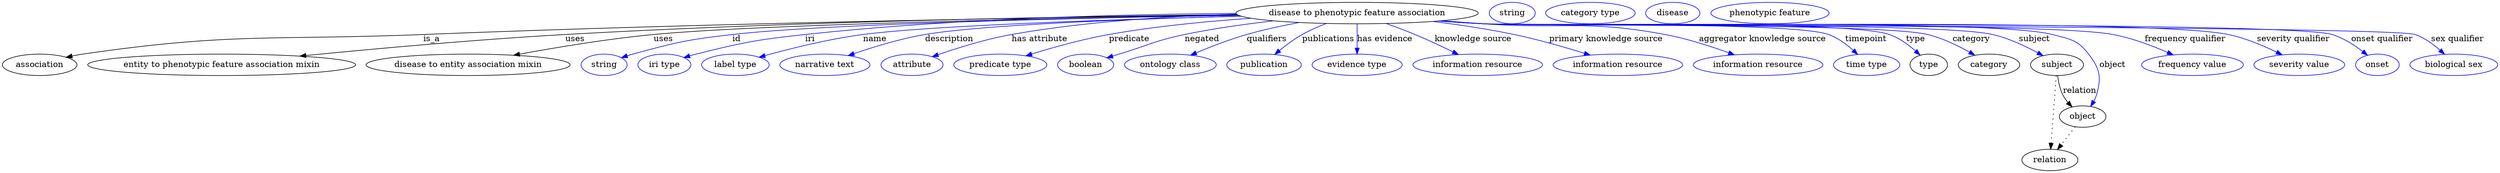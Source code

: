 digraph {
	graph [bb="0,0,4177.8,283"];
	node [label="\N"];
	"disease to phenotypic feature association"	[height=0.5,
		label="disease to phenotypic feature association",
		pos="2267.4,265",
		width=5.6328];
	association	[height=0.5,
		pos="62.394,178",
		width=1.7332];
	"disease to phenotypic feature association" -> association	[label=is_a,
		lp="719.39,221.5",
		pos="e,106.71,190.74 2067.6,261.78 1770.5,257.97 1194.6,248.61 705.39,229 451.4,218.82 385.94,232.68 134.39,196 128.61,195.16 122.61,\
194.08 116.66,192.87"];
	"entity to phenotypic feature association mixin"	[height=0.5,
		pos="367.39,178",
		width=6.2286];
	"disease to phenotypic feature association" -> "entity to phenotypic feature association mixin"	[label=uses,
		lp="958.89,221.5",
		pos="e,498.26,192.64 2066.6,262.46 1806.9,259.61 1340.6,251.55 942.39,229 794.03,220.6 624.59,205.15 508.29,193.64"];
	"disease to entity association mixin"	[height=0.5,
		pos="780.39,178",
		width=4.7482];
	"disease to phenotypic feature association" -> "disease to entity association mixin"	[label=uses,
		lp="1106.9,221.5",
		pos="e,856.79,194.17 2068.9,261.23 1784.2,256.71 1274.1,246.47 1090.4,229 1014.4,221.78 928.88,207.51 866.92,196.05"];
	id	[color=blue,
		height=0.5,
		label=string,
		pos="1007.4,178",
		width=1.0652];
	"disease to phenotypic feature association" -> id	[color=blue,
		label=id,
		lp="1229.4,221.5",
		pos="e,1036.1,189.94 2069.1,261.18 1812.7,256.87 1380.6,247.16 1222.4,229 1147.2,220.37 1128.4,216.02 1055.4,196 1052.2,195.13 1049,194.16 \
1045.8,193.14",
		style=solid];
	iri	[color=blue,
		height=0.5,
		label="iri type",
		pos="1108.4,178",
		width=1.2277];
	"disease to phenotypic feature association" -> iri	[color=blue,
		label=iri,
		lp="1351.4,221.5",
		pos="e,1141,190.2 2064.5,264.55 1876.8,263.1 1590.6,255.95 1343.4,229 1261.7,220.09 1241.1,215.93 1161.4,196 1158,195.14 1154.4,194.18 \
1150.9,193.17",
		style=solid];
	name	[color=blue,
		height=0.5,
		label="label type",
		pos="1227.4,178",
		width=1.5707];
	"disease to phenotypic feature association" -> name	[color=blue,
		label=name,
		lp="1459.4,221.5",
		pos="e,1267.2,190.89 2073,259.82 1867.5,254.68 1557.1,244.67 1439.4,229 1383,221.5 1319.7,205.55 1277,193.67",
		style=solid];
	description	[color=blue,
		height=0.5,
		label="narrative text",
		pos="1377.4,178",
		width=2.0943];
	"disease to phenotypic feature association" -> description	[color=blue,
		label=description,
		lp="1583.9,221.5",
		pos="e,1416,193.56 2072.6,259.93 1893.4,255.21 1641.2,245.83 1543.4,229 1502.9,222.04 1458.5,208.3 1425.8,196.99",
		style=solid];
	"has attribute"	[color=blue,
		height=0.5,
		label=attribute,
		pos="1522.4,178",
		width=1.4443];
	"disease to phenotypic feature association" -> "has attribute"	[color=blue,
		label="has attribute",
		lp="1735.4,221.5",
		pos="e,1556.2,191.7 2065.4,263.25 1953.6,259.98 1812.4,251.12 1688.4,229 1646,221.43 1599.1,206.69 1566,195.16",
		style=solid];
	predicate	[color=blue,
		height=0.5,
		label="predicate type",
		pos="1670.4,178",
		width=2.1665];
	"disease to phenotypic feature association" -> predicate	[color=blue,
		label=predicate,
		lp="1885.4,221.5",
		pos="e,1713,193.2 2089.6,256.32 2015.5,251.24 1928.9,242.84 1851.4,229 1807.4,221.14 1758.6,207.36 1722.8,196.25",
		style=solid];
	negated	[color=blue,
		height=0.5,
		label=boolean,
		pos="1813.4,178",
		width=1.2999];
	"disease to phenotypic feature association" -> negated	[color=blue,
		label=negated,
		lp="2007.4,221.5",
		pos="e,1848.6,189.93 2127.3,251.91 2079.8,246.52 2026.5,239.05 1978.4,229 1928.4,218.56 1917.2,210.87 1868.4,196 1865.1,194.99 1861.7,\
193.95 1858.2,192.9",
		style=solid];
	qualifiers	[color=blue,
		height=0.5,
		label="ontology class",
		pos="1954.4,178",
		width=2.1304];
	"disease to phenotypic feature association" -> qualifiers	[color=blue,
		label=qualifiers,
		lp="2115.9,221.5",
		pos="e,1988.3,194.24 2170.6,249.18 2141.9,243.86 2110.7,237.12 2082.4,229 2053.5,220.71 2022.1,208.5 1997.7,198.21",
		style=solid];
	publications	[color=blue,
		height=0.5,
		label=publication,
		pos="2111.4,178",
		width=1.7332];
	"disease to phenotypic feature association" -> publications	[color=blue,
		label=publications,
		lp="2219.4,221.5",
		pos="e,2129.4,195.45 2216,247.56 2202.4,242.39 2188,236.13 2175.4,229 2162,221.42 2148.3,211.19 2137.1,201.95",
		style=solid];
	"has evidence"	[color=blue,
		height=0.5,
		label="evidence type",
		pos="2267.4,178",
		width=2.0943];
	"disease to phenotypic feature association" -> "has evidence"	[color=blue,
		label="has evidence",
		lp="2313.9,221.5",
		pos="e,2267.4,196.18 2267.4,246.8 2267.4,235.16 2267.4,219.55 2267.4,206.24",
		style=solid];
	"knowledge source"	[color=blue,
		height=0.5,
		label="information resource",
		pos="2469.4,178",
		width=3.015];
	"disease to phenotypic feature association" -> "knowledge source"	[color=blue,
		label="knowledge source",
		lp="2461.9,221.5",
		pos="e,2437.1,195.37 2316.1,247.48 2331.7,241.92 2348.9,235.48 2364.4,229 2385.7,220.11 2408.9,209.19 2428.1,199.83",
		style=solid];
	"primary knowledge source"	[color=blue,
		height=0.5,
		label="information resource",
		pos="2704.4,178",
		width=3.015];
	"disease to phenotypic feature association" -> "primary knowledge source"	[color=blue,
		label="primary knowledge source",
		lp="2684.4,221.5",
		pos="e,2658,194.37 2394.5,250.93 2437.8,245.46 2486.4,238.19 2530.4,229 2570.3,220.66 2614.4,207.94 2648.3,197.41",
		style=solid];
	"aggregator knowledge source"	[color=blue,
		height=0.5,
		label="information resource",
		pos="2939.4,178",
		width=3.015];
	"disease to phenotypic feature association" -> "aggregator knowledge source"	[color=blue,
		label="aggregator knowledge source",
		lp="2946.9,221.5",
		pos="e,2899.7,194.78 2409.9,252.16 2433.1,250.35 2456.9,248.57 2479.4,247 2614.4,237.59 2650.3,253.85 2783.4,229 2820,222.17 2859.9,209.26 \
2890.2,198.27",
		style=solid];
	timepoint	[color=blue,
		height=0.5,
		label="time type",
		pos="3121.4,178",
		width=1.5346];
	"disease to phenotypic feature association" -> timepoint	[color=blue,
		label=timepoint,
		lp="3120.4,221.5",
		pos="e,3106.3,195.37 2406.5,251.87 2430.8,250.03 2455.8,248.31 2479.4,247 2543.5,243.43 2997,250.86 3057.4,229 3072.9,223.39 3087.6,212.46 \
3099,202.25",
		style=solid];
	type	[height=0.5,
		pos="3225.4,178",
		width=0.86659];
	"disease to phenotypic feature association" -> type	[color=blue,
		label=type,
		lp="3203.4,221.5",
		pos="e,3210.8,194.43 2405.9,251.82 2430.4,249.98 2455.6,248.27 2479.4,247 2554.9,242.98 3088.1,254.02 3159.4,229 3175.7,223.28 3191.3,\
211.9 3203.2,201.44",
		style=solid];
	category	[height=0.5,
		pos="3326.4,178",
		width=1.4263];
	"disease to phenotypic feature association" -> category	[color=blue,
		label=category,
		lp="3296.9,221.5",
		pos="e,3302.5,194.24 2405.6,251.8 2430.2,249.95 2455.5,248.25 2479.4,247 2562,242.69 3143,248.5 3223.4,229 3248.2,222.97 3274.1,210.38 \
3293.7,199.34",
		style=solid];
	subject	[height=0.5,
		pos="3440.4,178",
		width=1.2277];
	"disease to phenotypic feature association" -> subject	[color=blue,
		label=subject,
		lp="3402.4,221.5",
		pos="e,3417,193.31 2405,251.78 2429.8,249.92 2455.3,248.22 2479.4,247 2574.1,242.21 3240,250.37 3332.4,229 3359.2,222.79 3387.4,209.5 \
3408.2,198.18",
		style=solid];
	object	[height=0.5,
		pos="3483.4,91",
		width=1.0832];
	"disease to phenotypic feature association" -> object	[color=blue,
		label=object,
		lp="3533.4,178",
		pos="e,3496.8,108.09 2404.7,251.76 2429.6,249.89 2455.2,248.2 2479.4,247 2585.2,241.76 3330,255.96 3432.4,229 3462.2,221.15 3474.6,220.43 \
3493.4,196 3512.4,171.26 3515.3,156.9 3506.4,127 3505.4,123.55 3503.9,120.13 3502.1,116.85",
		style=solid];
	"frequency qualifier"	[color=blue,
		height=0.5,
		label="frequency value",
		pos="3667.4,178",
		width=2.3651];
	"disease to phenotypic feature association" -> "frequency qualifier"	[color=blue,
		label="frequency qualifier",
		lp="3655.4,221.5",
		pos="e,3635,194.78 2404.7,251.72 2429.6,249.86 2455.2,248.17 2479.4,247 2596.5,241.31 3419.2,250.95 3534.4,229 3566,222.98 3599.9,210.13 \
3625.6,198.96",
		style=solid];
	"severity qualifier"	[color=blue,
		height=0.5,
		label="severity value",
		pos="3846.4,178",
		width=2.1123];
	"disease to phenotypic feature association" -> "severity qualifier"	[color=blue,
		label="severity qualifier",
		lp="3836.4,221.5",
		pos="e,3817.6,194.81 2404.2,251.71 2429.2,249.84 2455.1,248.15 2479.4,247 2617.9,240.45 3591.6,257.38 3727.4,229 3755.7,223.08 3785.8,\
210.4 3808.6,199.29",
		style=solid];
	"onset qualifier"	[color=blue,
		height=0.5,
		label=onset,
		pos="3976.4,178",
		width=1.011];
	"disease to phenotypic feature association" -> "onset qualifier"	[color=blue,
		label="onset qualifier",
		lp="3984.9,221.5",
		pos="e,3959.7,194.29 2404.2,251.67 2429.2,249.81 2455.1,248.13 2479.4,247 2558.3,243.34 3825.9,252.37 3901.4,229 3919.8,223.29 3937.9,\
211.47 3951.7,200.75",
		style=solid];
	"sex qualifier"	[color=blue,
		height=0.5,
		label="biological sex",
		pos="4104.4,178",
		width=2.0401];
	"disease to phenotypic feature association" -> "sex qualifier"	[color=blue,
		label="sex qualifier",
		lp="4111.4,221.5",
		pos="e,4089.1,195.72 2403.9,251.67 2429,249.8 2455,248.12 2479.4,247 2522.7,245.02 3999.5,243.35 4040.4,229 4055.9,223.58 4070.5,212.78 \
4081.8,202.6",
		style=solid];
	association_type	[color=blue,
		height=0.5,
		label=string,
		pos="2526.4,265",
		width=1.0652];
	association_category	[color=blue,
		height=0.5,
		label="category type",
		pos="2657.4,265",
		width=2.0762];
	subject -> object	[label=relation,
		lp="3478.4,134.5",
		pos="e,3465.5,107.23 3441.5,159.55 3442.7,149.57 3445.2,137.07 3450.4,127 3452.6,122.68 3455.5,118.52 3458.7,114.66"];
	relation	[height=0.5,
		pos="3428.4,18",
		width=1.2999];
	subject -> relation	[pos="e,3429.7,36.188 3439.1,159.79 3437,132.48 3433,78.994 3430.5,46.38",
		style=dotted];
	"disease to phenotypic feature association_subject"	[color=blue,
		height=0.5,
		label=disease,
		pos="2795.4,265",
		width=1.2638];
	object -> relation	[pos="e,3441.2,35.54 3470.9,73.889 3464,64.939 3455.2,53.617 3447.4,43.584",
		style=dotted];
	"disease to phenotypic feature association_object"	[color=blue,
		height=0.5,
		label="phenotypic feature",
		pos="2957.4,265",
		width=2.7442];
}
